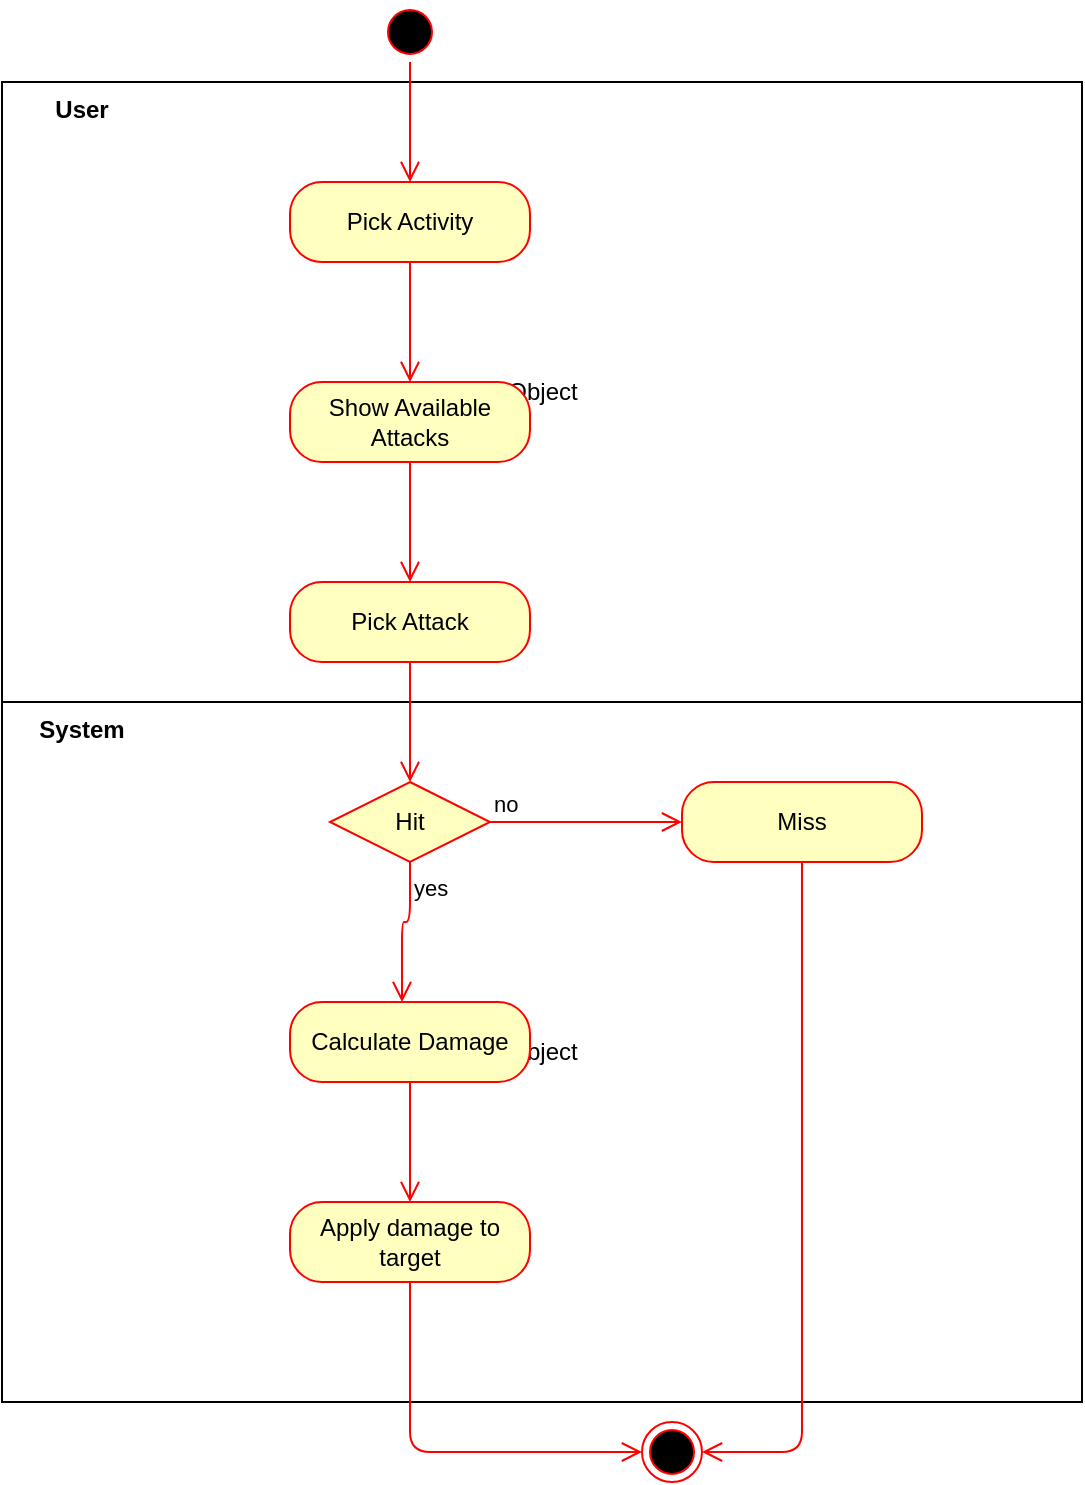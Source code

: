 <mxfile version="13.8.3" type="github">
  <diagram id="3T-aA_aBMquH71ZApUjC" name="Page-1">
    <mxGraphModel dx="1422" dy="763" grid="1" gridSize="10" guides="1" tooltips="1" connect="1" arrows="1" fold="1" page="1" pageScale="1" pageWidth="827" pageHeight="1169" math="0" shadow="0">
      <root>
        <mxCell id="0" />
        <mxCell id="1" parent="0" />
        <mxCell id="vfzsq9kR0pxBgQKD6nK8-28" value="Object" style="html=1;" vertex="1" parent="1">
          <mxGeometry x="210" y="50" width="540" height="310" as="geometry" />
        </mxCell>
        <mxCell id="vfzsq9kR0pxBgQKD6nK8-27" value="Object" style="html=1;" vertex="1" parent="1">
          <mxGeometry x="210" y="360" width="540" height="350" as="geometry" />
        </mxCell>
        <mxCell id="vfzsq9kR0pxBgQKD6nK8-2" value="" style="ellipse;html=1;shape=startState;fillColor=#000000;strokeColor=#ff0000;" vertex="1" parent="1">
          <mxGeometry x="399" y="10" width="30" height="30" as="geometry" />
        </mxCell>
        <mxCell id="vfzsq9kR0pxBgQKD6nK8-3" value="" style="edgeStyle=orthogonalEdgeStyle;html=1;verticalAlign=bottom;endArrow=open;endSize=8;strokeColor=#ff0000;" edge="1" source="vfzsq9kR0pxBgQKD6nK8-2" parent="1">
          <mxGeometry relative="1" as="geometry">
            <mxPoint x="414" y="100" as="targetPoint" />
          </mxGeometry>
        </mxCell>
        <mxCell id="vfzsq9kR0pxBgQKD6nK8-9" value="Pick Activity" style="rounded=1;whiteSpace=wrap;html=1;arcSize=40;fontColor=#000000;fillColor=#ffffc0;strokeColor=#ff0000;" vertex="1" parent="1">
          <mxGeometry x="354" y="100" width="120" height="40" as="geometry" />
        </mxCell>
        <mxCell id="vfzsq9kR0pxBgQKD6nK8-10" value="" style="edgeStyle=orthogonalEdgeStyle;html=1;verticalAlign=bottom;endArrow=open;endSize=8;strokeColor=#ff0000;" edge="1" source="vfzsq9kR0pxBgQKD6nK8-9" parent="1">
          <mxGeometry relative="1" as="geometry">
            <mxPoint x="414" y="200" as="targetPoint" />
          </mxGeometry>
        </mxCell>
        <mxCell id="vfzsq9kR0pxBgQKD6nK8-11" value="Show Available Attacks" style="rounded=1;whiteSpace=wrap;html=1;arcSize=40;fontColor=#000000;fillColor=#ffffc0;strokeColor=#ff0000;" vertex="1" parent="1">
          <mxGeometry x="354" y="200" width="120" height="40" as="geometry" />
        </mxCell>
        <mxCell id="vfzsq9kR0pxBgQKD6nK8-12" value="" style="edgeStyle=orthogonalEdgeStyle;html=1;verticalAlign=bottom;endArrow=open;endSize=8;strokeColor=#ff0000;" edge="1" source="vfzsq9kR0pxBgQKD6nK8-11" parent="1">
          <mxGeometry relative="1" as="geometry">
            <mxPoint x="414" y="300" as="targetPoint" />
          </mxGeometry>
        </mxCell>
        <mxCell id="vfzsq9kR0pxBgQKD6nK8-13" value="Pick Attack" style="rounded=1;whiteSpace=wrap;html=1;arcSize=40;fontColor=#000000;fillColor=#ffffc0;strokeColor=#ff0000;" vertex="1" parent="1">
          <mxGeometry x="354" y="300" width="120" height="40" as="geometry" />
        </mxCell>
        <mxCell id="vfzsq9kR0pxBgQKD6nK8-14" value="" style="edgeStyle=orthogonalEdgeStyle;html=1;verticalAlign=bottom;endArrow=open;endSize=8;strokeColor=#ff0000;" edge="1" source="vfzsq9kR0pxBgQKD6nK8-13" parent="1">
          <mxGeometry relative="1" as="geometry">
            <mxPoint x="414" y="400" as="targetPoint" />
          </mxGeometry>
        </mxCell>
        <mxCell id="vfzsq9kR0pxBgQKD6nK8-15" value="Hit" style="rhombus;whiteSpace=wrap;html=1;fillColor=#ffffc0;strokeColor=#ff0000;" vertex="1" parent="1">
          <mxGeometry x="374" y="400" width="80" height="40" as="geometry" />
        </mxCell>
        <mxCell id="vfzsq9kR0pxBgQKD6nK8-16" value="no" style="edgeStyle=orthogonalEdgeStyle;html=1;align=left;verticalAlign=bottom;endArrow=open;endSize=8;strokeColor=#ff0000;" edge="1" source="vfzsq9kR0pxBgQKD6nK8-15" parent="1">
          <mxGeometry x="-1" relative="1" as="geometry">
            <mxPoint x="550" y="420" as="targetPoint" />
          </mxGeometry>
        </mxCell>
        <mxCell id="vfzsq9kR0pxBgQKD6nK8-17" value="yes" style="edgeStyle=orthogonalEdgeStyle;html=1;align=left;verticalAlign=top;endArrow=open;endSize=8;strokeColor=#ff0000;" edge="1" source="vfzsq9kR0pxBgQKD6nK8-15" parent="1">
          <mxGeometry x="-1" relative="1" as="geometry">
            <mxPoint x="410" y="510" as="targetPoint" />
            <Array as="points">
              <mxPoint x="414" y="470" />
              <mxPoint x="410" y="470" />
            </Array>
          </mxGeometry>
        </mxCell>
        <mxCell id="vfzsq9kR0pxBgQKD6nK8-18" value="Miss" style="rounded=1;whiteSpace=wrap;html=1;arcSize=40;fontColor=#000000;fillColor=#ffffc0;strokeColor=#ff0000;" vertex="1" parent="1">
          <mxGeometry x="550" y="400" width="120" height="40" as="geometry" />
        </mxCell>
        <mxCell id="vfzsq9kR0pxBgQKD6nK8-19" value="" style="edgeStyle=orthogonalEdgeStyle;html=1;verticalAlign=bottom;endArrow=open;endSize=8;strokeColor=#ff0000;entryX=1;entryY=0.5;entryDx=0;entryDy=0;" edge="1" source="vfzsq9kR0pxBgQKD6nK8-18" parent="1" target="vfzsq9kR0pxBgQKD6nK8-20">
          <mxGeometry relative="1" as="geometry">
            <mxPoint x="610" y="500" as="targetPoint" />
          </mxGeometry>
        </mxCell>
        <mxCell id="vfzsq9kR0pxBgQKD6nK8-20" value="" style="ellipse;html=1;shape=endState;fillColor=#000000;strokeColor=#ff0000;" vertex="1" parent="1">
          <mxGeometry x="530" y="720" width="30" height="30" as="geometry" />
        </mxCell>
        <mxCell id="vfzsq9kR0pxBgQKD6nK8-23" value="Calculate Damage" style="rounded=1;whiteSpace=wrap;html=1;arcSize=40;fontColor=#000000;fillColor=#ffffc0;strokeColor=#ff0000;" vertex="1" parent="1">
          <mxGeometry x="354" y="510" width="120" height="40" as="geometry" />
        </mxCell>
        <mxCell id="vfzsq9kR0pxBgQKD6nK8-24" value="" style="edgeStyle=orthogonalEdgeStyle;html=1;verticalAlign=bottom;endArrow=open;endSize=8;strokeColor=#ff0000;" edge="1" source="vfzsq9kR0pxBgQKD6nK8-23" parent="1">
          <mxGeometry relative="1" as="geometry">
            <mxPoint x="414" y="610" as="targetPoint" />
          </mxGeometry>
        </mxCell>
        <mxCell id="vfzsq9kR0pxBgQKD6nK8-25" value="Apply damage to target" style="rounded=1;whiteSpace=wrap;html=1;arcSize=40;fontColor=#000000;fillColor=#ffffc0;strokeColor=#ff0000;" vertex="1" parent="1">
          <mxGeometry x="354" y="610" width="120" height="40" as="geometry" />
        </mxCell>
        <mxCell id="vfzsq9kR0pxBgQKD6nK8-26" value="" style="edgeStyle=orthogonalEdgeStyle;html=1;verticalAlign=bottom;endArrow=open;endSize=8;strokeColor=#ff0000;entryX=0;entryY=0.5;entryDx=0;entryDy=0;exitX=0.5;exitY=1;exitDx=0;exitDy=0;" edge="1" source="vfzsq9kR0pxBgQKD6nK8-25" parent="1" target="vfzsq9kR0pxBgQKD6nK8-20">
          <mxGeometry relative="1" as="geometry">
            <mxPoint x="414" y="710" as="targetPoint" />
          </mxGeometry>
        </mxCell>
        <mxCell id="vfzsq9kR0pxBgQKD6nK8-29" value="User" style="text;align=center;fontStyle=1;verticalAlign=middle;spacingLeft=3;spacingRight=3;strokeColor=none;rotatable=0;points=[[0,0.5],[1,0.5]];portConstraint=eastwest;" vertex="1" parent="1">
          <mxGeometry x="210" y="50" width="80" height="26" as="geometry" />
        </mxCell>
        <mxCell id="vfzsq9kR0pxBgQKD6nK8-32" value="System" style="text;align=center;fontStyle=1;verticalAlign=middle;spacingLeft=3;spacingRight=3;strokeColor=none;rotatable=0;points=[[0,0.5],[1,0.5]];portConstraint=eastwest;" vertex="1" parent="1">
          <mxGeometry x="210" y="360" width="80" height="26" as="geometry" />
        </mxCell>
      </root>
    </mxGraphModel>
  </diagram>
</mxfile>
